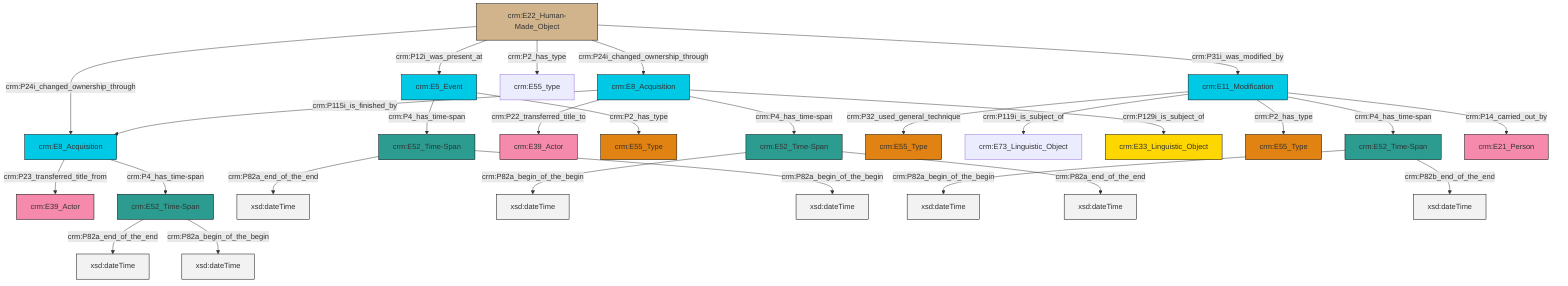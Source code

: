graph TD
classDef Literal fill:#f2f2f2,stroke:#000000;
classDef CRM_Entity fill:#FFFFFF,stroke:#000000;
classDef Temporal_Entity fill:#00C9E6, stroke:#000000;
classDef Type fill:#E18312, stroke:#000000;
classDef Time-Span fill:#2C9C91, stroke:#000000;
classDef Appellation fill:#FFEB7F, stroke:#000000;
classDef Place fill:#008836, stroke:#000000;
classDef Persistent_Item fill:#B266B2, stroke:#000000;
classDef Conceptual_Object fill:#FFD700, stroke:#000000;
classDef Physical_Thing fill:#D2B48C, stroke:#000000;
classDef Actor fill:#f58aad, stroke:#000000;
classDef PC_Classes fill:#4ce600, stroke:#000000;
classDef Multi fill:#cccccc,stroke:#000000;

2["crm:E5_Event"]:::Temporal_Entity -->|crm:P4_has_time-span| 3["crm:E52_Time-Span"]:::Time-Span
0["crm:E8_Acquisition"]:::Temporal_Entity -->|crm:P23_transferred_title_from| 8["crm:E39_Actor"]:::Actor
4["crm:E8_Acquisition"]:::Temporal_Entity -->|crm:P22_transferred_title_to| 9["crm:E39_Actor"]:::Actor
2["crm:E5_Event"]:::Temporal_Entity -->|crm:P2_has_type| 10["crm:E55_Type"]:::Type
0["crm:E8_Acquisition"]:::Temporal_Entity -->|crm:P4_has_time-span| 13["crm:E52_Time-Span"]:::Time-Span
4["crm:E8_Acquisition"]:::Temporal_Entity -->|crm:P129i_is_subject_of| 20["crm:E33_Linguistic_Object"]:::Conceptual_Object
13["crm:E52_Time-Span"]:::Time-Span -->|crm:P82a_end_of_the_end| 21[xsd:dateTime]:::Literal
3["crm:E52_Time-Span"]:::Time-Span -->|crm:P82a_end_of_the_end| 22[xsd:dateTime]:::Literal
25["crm:E22_Human-Made_Object"]:::Physical_Thing -->|crm:P2_has_type| 6["crm:E55_type"]:::Default
25["crm:E22_Human-Made_Object"]:::Physical_Thing -->|crm:P24i_changed_ownership_through| 0["crm:E8_Acquisition"]:::Temporal_Entity
4["crm:E8_Acquisition"]:::Temporal_Entity -->|crm:P4_has_time-span| 26["crm:E52_Time-Span"]:::Time-Span
28["crm:E11_Modification"]:::Temporal_Entity -->|crm:P32_used_general_technique| 14["crm:E55_Type"]:::Type
26["crm:E52_Time-Span"]:::Time-Span -->|crm:P82a_begin_of_the_begin| 30[xsd:dateTime]:::Literal
28["crm:E11_Modification"]:::Temporal_Entity -->|crm:P2_has_type| 23["crm:E55_Type"]:::Type
25["crm:E22_Human-Made_Object"]:::Physical_Thing -->|crm:P31i_was_modified_by| 28["crm:E11_Modification"]:::Temporal_Entity
4["crm:E8_Acquisition"]:::Temporal_Entity -->|crm:P115i_is_finished_by| 0["crm:E8_Acquisition"]:::Temporal_Entity
25["crm:E22_Human-Made_Object"]:::Physical_Thing -->|crm:P12i_was_present_at| 2["crm:E5_Event"]:::Temporal_Entity
28["crm:E11_Modification"]:::Temporal_Entity -->|crm:P14_carried_out_by| 33["crm:E21_Person"]:::Actor
25["crm:E22_Human-Made_Object"]:::Physical_Thing -->|crm:P24i_changed_ownership_through| 4["crm:E8_Acquisition"]:::Temporal_Entity
3["crm:E52_Time-Span"]:::Time-Span -->|crm:P82a_begin_of_the_begin| 34[xsd:dateTime]:::Literal
11["crm:E52_Time-Span"]:::Time-Span -->|crm:P82a_begin_of_the_begin| 35[xsd:dateTime]:::Literal
28["crm:E11_Modification"]:::Temporal_Entity -->|crm:P4_has_time-span| 11["crm:E52_Time-Span"]:::Time-Span
26["crm:E52_Time-Span"]:::Time-Span -->|crm:P82a_end_of_the_end| 38[xsd:dateTime]:::Literal
28["crm:E11_Modification"]:::Temporal_Entity -->|crm:P119i_is_subject_of| 18["crm:E73_Linguistic_Object"]:::Default
11["crm:E52_Time-Span"]:::Time-Span -->|crm:P82b_end_of_the_end| 41[xsd:dateTime]:::Literal
13["crm:E52_Time-Span"]:::Time-Span -->|crm:P82a_begin_of_the_begin| 42[xsd:dateTime]:::Literal